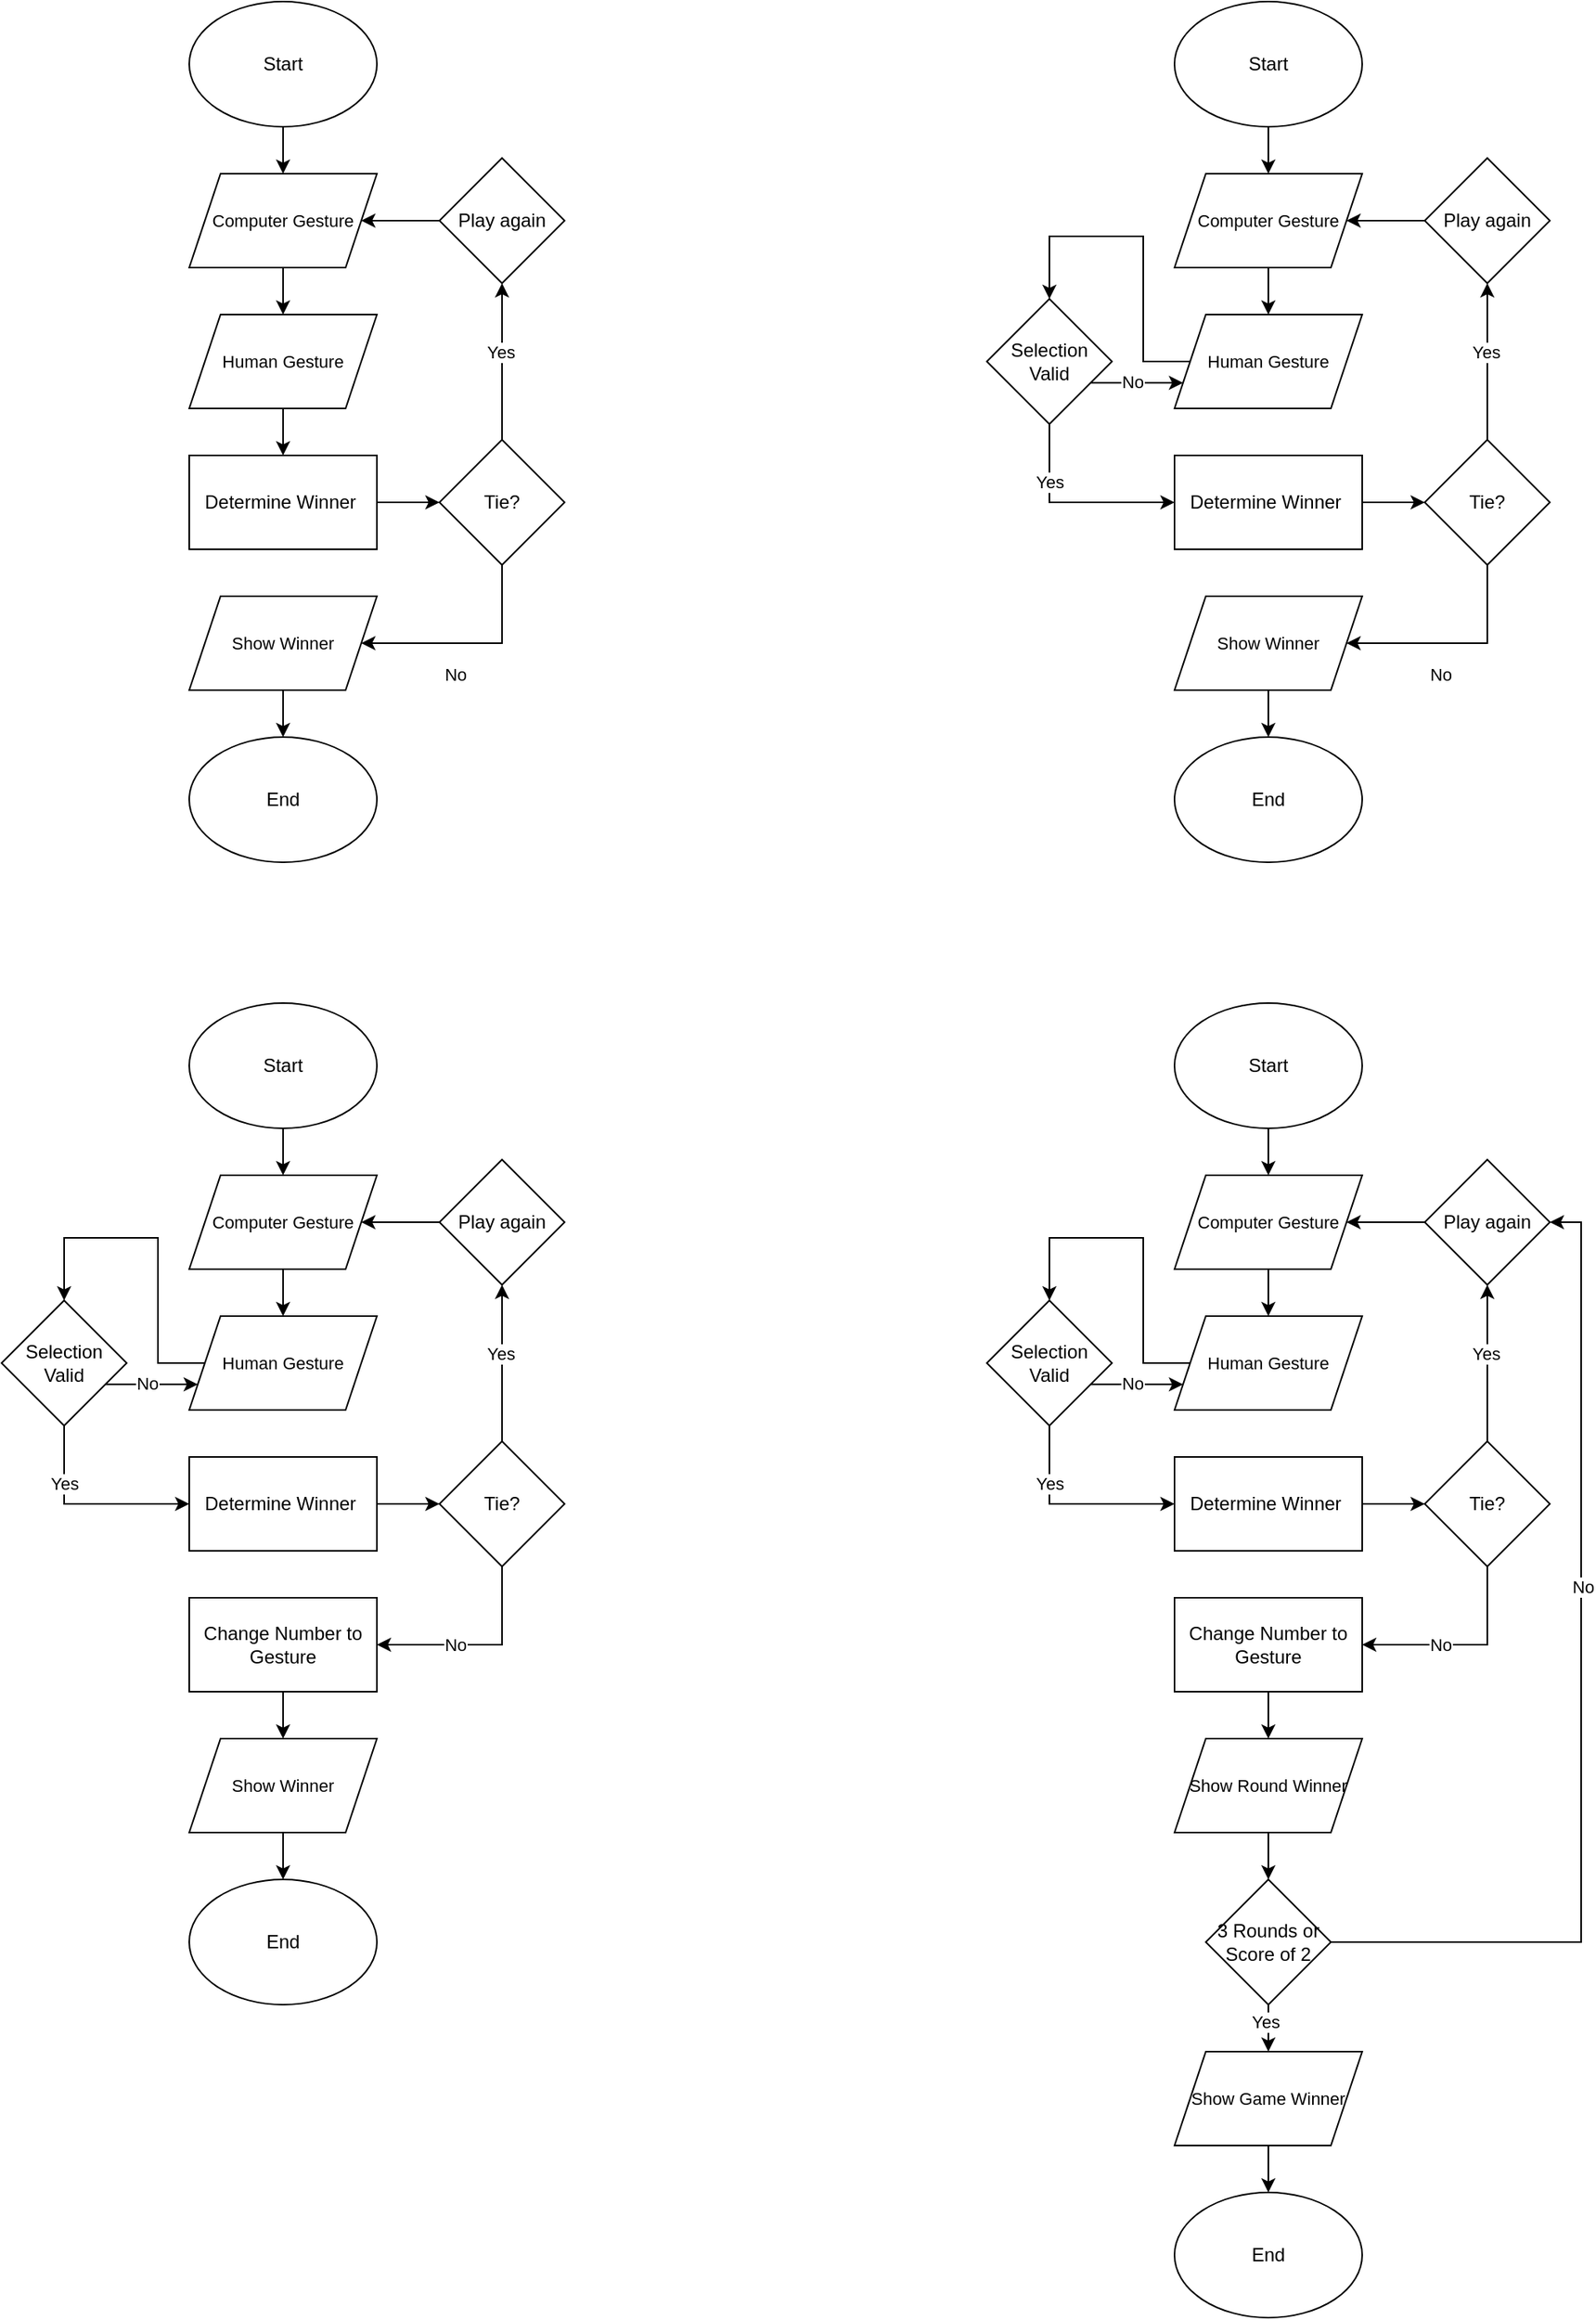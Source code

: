 <mxfile version="24.0.5" type="github">
  <diagram id="C5RBs43oDa-KdzZeNtuy" name="Page-1">
    <mxGraphModel dx="1186" dy="571" grid="1" gridSize="10" guides="1" tooltips="1" connect="1" arrows="1" fold="1" page="1" pageScale="1" pageWidth="827" pageHeight="1169" math="0" shadow="0">
      <root>
        <mxCell id="WIyWlLk6GJQsqaUBKTNV-0" />
        <mxCell id="WIyWlLk6GJQsqaUBKTNV-1" parent="WIyWlLk6GJQsqaUBKTNV-0" />
        <mxCell id="YIzmQOWCm285_rni6knF-16" value="" style="edgeStyle=orthogonalEdgeStyle;rounded=0;orthogonalLoop=1;jettySize=auto;html=1;" parent="WIyWlLk6GJQsqaUBKTNV-1" source="YIzmQOWCm285_rni6knF-4" target="YIzmQOWCm285_rni6knF-6" edge="1">
          <mxGeometry relative="1" as="geometry" />
        </mxCell>
        <mxCell id="YIzmQOWCm285_rni6knF-4" value="Start" style="ellipse;whiteSpace=wrap;html=1;" parent="WIyWlLk6GJQsqaUBKTNV-1" vertex="1">
          <mxGeometry x="160" y="40" width="120" height="80" as="geometry" />
        </mxCell>
        <mxCell id="YIzmQOWCm285_rni6knF-5" value="End" style="ellipse;whiteSpace=wrap;html=1;" parent="WIyWlLk6GJQsqaUBKTNV-1" vertex="1">
          <mxGeometry x="160" y="510" width="120" height="80" as="geometry" />
        </mxCell>
        <mxCell id="YIzmQOWCm285_rni6knF-8" value="" style="edgeStyle=orthogonalEdgeStyle;rounded=0;orthogonalLoop=1;jettySize=auto;html=1;" parent="WIyWlLk6GJQsqaUBKTNV-1" source="YIzmQOWCm285_rni6knF-6" target="YIzmQOWCm285_rni6knF-7" edge="1">
          <mxGeometry relative="1" as="geometry" />
        </mxCell>
        <mxCell id="YIzmQOWCm285_rni6knF-6" value="&lt;font style=&quot;font-size: 11px;&quot;&gt;Computer Gesture&lt;/font&gt;" style="shape=parallelogram;perimeter=parallelogramPerimeter;whiteSpace=wrap;html=1;fixedSize=1;" parent="WIyWlLk6GJQsqaUBKTNV-1" vertex="1">
          <mxGeometry x="160" y="150" width="120" height="60" as="geometry" />
        </mxCell>
        <mxCell id="YIzmQOWCm285_rni6knF-10" value="" style="edgeStyle=orthogonalEdgeStyle;rounded=0;orthogonalLoop=1;jettySize=auto;html=1;" parent="WIyWlLk6GJQsqaUBKTNV-1" source="YIzmQOWCm285_rni6knF-7" target="YIzmQOWCm285_rni6knF-9" edge="1">
          <mxGeometry relative="1" as="geometry" />
        </mxCell>
        <mxCell id="YIzmQOWCm285_rni6knF-7" value="&lt;font style=&quot;font-size: 11px;&quot;&gt;Human Gesture&lt;/font&gt;" style="shape=parallelogram;perimeter=parallelogramPerimeter;whiteSpace=wrap;html=1;fixedSize=1;" parent="WIyWlLk6GJQsqaUBKTNV-1" vertex="1">
          <mxGeometry x="160" y="240" width="120" height="60" as="geometry" />
        </mxCell>
        <mxCell id="YIzmQOWCm285_rni6knF-38" value="" style="edgeStyle=orthogonalEdgeStyle;rounded=0;orthogonalLoop=1;jettySize=auto;html=1;" parent="WIyWlLk6GJQsqaUBKTNV-1" source="YIzmQOWCm285_rni6knF-9" target="YIzmQOWCm285_rni6knF-19" edge="1">
          <mxGeometry relative="1" as="geometry" />
        </mxCell>
        <mxCell id="YIzmQOWCm285_rni6knF-9" value="Determine Winner&amp;nbsp;" style="rounded=0;whiteSpace=wrap;html=1;" parent="WIyWlLk6GJQsqaUBKTNV-1" vertex="1">
          <mxGeometry x="160" y="330" width="120" height="60" as="geometry" />
        </mxCell>
        <mxCell id="YIzmQOWCm285_rni6knF-25" value="" style="edgeStyle=orthogonalEdgeStyle;rounded=0;orthogonalLoop=1;jettySize=auto;html=1;entryX=0.5;entryY=1;entryDx=0;entryDy=0;" parent="WIyWlLk6GJQsqaUBKTNV-1" source="YIzmQOWCm285_rni6knF-19" target="YIzmQOWCm285_rni6knF-32" edge="1">
          <mxGeometry relative="1" as="geometry">
            <mxPoint x="340" y="460" as="targetPoint" />
          </mxGeometry>
        </mxCell>
        <mxCell id="YIzmQOWCm285_rni6knF-31" value="Yes" style="edgeLabel;html=1;align=center;verticalAlign=middle;resizable=0;points=[];" parent="YIzmQOWCm285_rni6knF-25" vertex="1" connectable="0">
          <mxGeometry x="0.132" y="1" relative="1" as="geometry">
            <mxPoint as="offset" />
          </mxGeometry>
        </mxCell>
        <mxCell id="YIzmQOWCm285_rni6knF-36" value="" style="edgeStyle=orthogonalEdgeStyle;rounded=0;orthogonalLoop=1;jettySize=auto;html=1;entryX=1;entryY=0.5;entryDx=0;entryDy=0;" parent="WIyWlLk6GJQsqaUBKTNV-1" source="YIzmQOWCm285_rni6knF-19" target="YIzmQOWCm285_rni6knF-28" edge="1">
          <mxGeometry relative="1" as="geometry">
            <Array as="points">
              <mxPoint x="360" y="450" />
            </Array>
          </mxGeometry>
        </mxCell>
        <mxCell id="YIzmQOWCm285_rni6knF-37" value="No" style="edgeLabel;html=1;align=center;verticalAlign=middle;resizable=0;points=[];" parent="YIzmQOWCm285_rni6knF-36" vertex="1" connectable="0">
          <mxGeometry x="-0.041" y="-2" relative="1" as="geometry">
            <mxPoint x="-13" y="22" as="offset" />
          </mxGeometry>
        </mxCell>
        <mxCell id="YIzmQOWCm285_rni6knF-19" value="Tie?" style="rhombus;whiteSpace=wrap;html=1;" parent="WIyWlLk6GJQsqaUBKTNV-1" vertex="1">
          <mxGeometry x="320" y="320" width="80" height="80" as="geometry" />
        </mxCell>
        <mxCell id="YIzmQOWCm285_rni6knF-39" value="" style="edgeStyle=orthogonalEdgeStyle;rounded=0;orthogonalLoop=1;jettySize=auto;html=1;" parent="WIyWlLk6GJQsqaUBKTNV-1" source="YIzmQOWCm285_rni6knF-28" target="YIzmQOWCm285_rni6knF-5" edge="1">
          <mxGeometry relative="1" as="geometry" />
        </mxCell>
        <mxCell id="YIzmQOWCm285_rni6knF-28" value="&lt;font style=&quot;font-size: 11px;&quot;&gt;Show Winner&lt;/font&gt;" style="shape=parallelogram;perimeter=parallelogramPerimeter;whiteSpace=wrap;html=1;fixedSize=1;" parent="WIyWlLk6GJQsqaUBKTNV-1" vertex="1">
          <mxGeometry x="160" y="420" width="120" height="60" as="geometry" />
        </mxCell>
        <mxCell id="YIzmQOWCm285_rni6knF-33" value="" style="edgeStyle=orthogonalEdgeStyle;rounded=0;orthogonalLoop=1;jettySize=auto;html=1;" parent="WIyWlLk6GJQsqaUBKTNV-1" source="YIzmQOWCm285_rni6knF-32" target="YIzmQOWCm285_rni6knF-6" edge="1">
          <mxGeometry relative="1" as="geometry" />
        </mxCell>
        <mxCell id="YIzmQOWCm285_rni6knF-32" value="Play again" style="rhombus;whiteSpace=wrap;html=1;" parent="WIyWlLk6GJQsqaUBKTNV-1" vertex="1">
          <mxGeometry x="320" y="140" width="80" height="80" as="geometry" />
        </mxCell>
        <mxCell id="Y4Kcury6UL_7qUWewMS3-0" value="" style="edgeStyle=orthogonalEdgeStyle;rounded=0;orthogonalLoop=1;jettySize=auto;html=1;" parent="WIyWlLk6GJQsqaUBKTNV-1" source="Y4Kcury6UL_7qUWewMS3-1" target="Y4Kcury6UL_7qUWewMS3-4" edge="1">
          <mxGeometry relative="1" as="geometry" />
        </mxCell>
        <mxCell id="Y4Kcury6UL_7qUWewMS3-1" value="Start" style="ellipse;whiteSpace=wrap;html=1;" parent="WIyWlLk6GJQsqaUBKTNV-1" vertex="1">
          <mxGeometry x="790" y="40" width="120" height="80" as="geometry" />
        </mxCell>
        <mxCell id="Y4Kcury6UL_7qUWewMS3-2" value="End" style="ellipse;whiteSpace=wrap;html=1;" parent="WIyWlLk6GJQsqaUBKTNV-1" vertex="1">
          <mxGeometry x="790" y="510" width="120" height="80" as="geometry" />
        </mxCell>
        <mxCell id="Y4Kcury6UL_7qUWewMS3-3" value="" style="edgeStyle=orthogonalEdgeStyle;rounded=0;orthogonalLoop=1;jettySize=auto;html=1;" parent="WIyWlLk6GJQsqaUBKTNV-1" source="Y4Kcury6UL_7qUWewMS3-4" target="Y4Kcury6UL_7qUWewMS3-6" edge="1">
          <mxGeometry relative="1" as="geometry" />
        </mxCell>
        <mxCell id="Y4Kcury6UL_7qUWewMS3-4" value="&lt;font style=&quot;font-size: 11px;&quot;&gt;Computer Gesture&lt;/font&gt;" style="shape=parallelogram;perimeter=parallelogramPerimeter;whiteSpace=wrap;html=1;fixedSize=1;" parent="WIyWlLk6GJQsqaUBKTNV-1" vertex="1">
          <mxGeometry x="790" y="150" width="120" height="60" as="geometry" />
        </mxCell>
        <mxCell id="Y4Kcury6UL_7qUWewMS3-31" value="" style="edgeStyle=orthogonalEdgeStyle;rounded=0;orthogonalLoop=1;jettySize=auto;html=1;entryX=0.5;entryY=0;entryDx=0;entryDy=0;" parent="WIyWlLk6GJQsqaUBKTNV-1" source="Y4Kcury6UL_7qUWewMS3-6" target="Y4Kcury6UL_7qUWewMS3-18" edge="1">
          <mxGeometry relative="1" as="geometry">
            <Array as="points">
              <mxPoint x="770" y="270" />
              <mxPoint x="770" y="190" />
              <mxPoint x="710" y="190" />
            </Array>
          </mxGeometry>
        </mxCell>
        <mxCell id="Y4Kcury6UL_7qUWewMS3-6" value="&lt;font style=&quot;font-size: 11px;&quot;&gt;Human Gesture&lt;/font&gt;" style="shape=parallelogram;perimeter=parallelogramPerimeter;whiteSpace=wrap;html=1;fixedSize=1;" parent="WIyWlLk6GJQsqaUBKTNV-1" vertex="1">
          <mxGeometry x="790" y="240" width="120" height="60" as="geometry" />
        </mxCell>
        <mxCell id="Y4Kcury6UL_7qUWewMS3-7" value="" style="edgeStyle=orthogonalEdgeStyle;rounded=0;orthogonalLoop=1;jettySize=auto;html=1;" parent="WIyWlLk6GJQsqaUBKTNV-1" source="Y4Kcury6UL_7qUWewMS3-8" target="Y4Kcury6UL_7qUWewMS3-13" edge="1">
          <mxGeometry relative="1" as="geometry" />
        </mxCell>
        <mxCell id="Y4Kcury6UL_7qUWewMS3-8" value="Determine Winner&amp;nbsp;" style="rounded=0;whiteSpace=wrap;html=1;" parent="WIyWlLk6GJQsqaUBKTNV-1" vertex="1">
          <mxGeometry x="790" y="330" width="120" height="60" as="geometry" />
        </mxCell>
        <mxCell id="Y4Kcury6UL_7qUWewMS3-9" value="" style="edgeStyle=orthogonalEdgeStyle;rounded=0;orthogonalLoop=1;jettySize=auto;html=1;entryX=0.5;entryY=1;entryDx=0;entryDy=0;" parent="WIyWlLk6GJQsqaUBKTNV-1" source="Y4Kcury6UL_7qUWewMS3-13" target="Y4Kcury6UL_7qUWewMS3-17" edge="1">
          <mxGeometry relative="1" as="geometry">
            <mxPoint x="970" y="460" as="targetPoint" />
          </mxGeometry>
        </mxCell>
        <mxCell id="Y4Kcury6UL_7qUWewMS3-10" value="Yes" style="edgeLabel;html=1;align=center;verticalAlign=middle;resizable=0;points=[];" parent="Y4Kcury6UL_7qUWewMS3-9" vertex="1" connectable="0">
          <mxGeometry x="0.132" y="1" relative="1" as="geometry">
            <mxPoint as="offset" />
          </mxGeometry>
        </mxCell>
        <mxCell id="Y4Kcury6UL_7qUWewMS3-11" value="" style="edgeStyle=orthogonalEdgeStyle;rounded=0;orthogonalLoop=1;jettySize=auto;html=1;entryX=1;entryY=0.5;entryDx=0;entryDy=0;" parent="WIyWlLk6GJQsqaUBKTNV-1" source="Y4Kcury6UL_7qUWewMS3-13" target="Y4Kcury6UL_7qUWewMS3-15" edge="1">
          <mxGeometry relative="1" as="geometry">
            <Array as="points">
              <mxPoint x="990" y="450" />
            </Array>
          </mxGeometry>
        </mxCell>
        <mxCell id="Y4Kcury6UL_7qUWewMS3-12" value="No" style="edgeLabel;html=1;align=center;verticalAlign=middle;resizable=0;points=[];" parent="Y4Kcury6UL_7qUWewMS3-11" vertex="1" connectable="0">
          <mxGeometry x="-0.041" y="-2" relative="1" as="geometry">
            <mxPoint x="-13" y="22" as="offset" />
          </mxGeometry>
        </mxCell>
        <mxCell id="Y4Kcury6UL_7qUWewMS3-13" value="Tie?" style="rhombus;whiteSpace=wrap;html=1;" parent="WIyWlLk6GJQsqaUBKTNV-1" vertex="1">
          <mxGeometry x="950" y="320" width="80" height="80" as="geometry" />
        </mxCell>
        <mxCell id="Y4Kcury6UL_7qUWewMS3-14" value="" style="edgeStyle=orthogonalEdgeStyle;rounded=0;orthogonalLoop=1;jettySize=auto;html=1;" parent="WIyWlLk6GJQsqaUBKTNV-1" source="Y4Kcury6UL_7qUWewMS3-15" target="Y4Kcury6UL_7qUWewMS3-2" edge="1">
          <mxGeometry relative="1" as="geometry" />
        </mxCell>
        <mxCell id="Y4Kcury6UL_7qUWewMS3-15" value="&lt;font style=&quot;font-size: 11px;&quot;&gt;Show Winner&lt;/font&gt;" style="shape=parallelogram;perimeter=parallelogramPerimeter;whiteSpace=wrap;html=1;fixedSize=1;" parent="WIyWlLk6GJQsqaUBKTNV-1" vertex="1">
          <mxGeometry x="790" y="420" width="120" height="60" as="geometry" />
        </mxCell>
        <mxCell id="Y4Kcury6UL_7qUWewMS3-16" value="" style="edgeStyle=orthogonalEdgeStyle;rounded=0;orthogonalLoop=1;jettySize=auto;html=1;" parent="WIyWlLk6GJQsqaUBKTNV-1" source="Y4Kcury6UL_7qUWewMS3-17" target="Y4Kcury6UL_7qUWewMS3-4" edge="1">
          <mxGeometry relative="1" as="geometry" />
        </mxCell>
        <mxCell id="Y4Kcury6UL_7qUWewMS3-17" value="Play again" style="rhombus;whiteSpace=wrap;html=1;" parent="WIyWlLk6GJQsqaUBKTNV-1" vertex="1">
          <mxGeometry x="950" y="140" width="80" height="80" as="geometry" />
        </mxCell>
        <mxCell id="Y4Kcury6UL_7qUWewMS3-25" value="" style="edgeStyle=orthogonalEdgeStyle;rounded=0;orthogonalLoop=1;jettySize=auto;html=1;entryX=0;entryY=0.5;entryDx=0;entryDy=0;" parent="WIyWlLk6GJQsqaUBKTNV-1" source="Y4Kcury6UL_7qUWewMS3-18" target="Y4Kcury6UL_7qUWewMS3-8" edge="1">
          <mxGeometry relative="1" as="geometry">
            <mxPoint x="720" y="360" as="targetPoint" />
            <Array as="points">
              <mxPoint x="710" y="360" />
            </Array>
          </mxGeometry>
        </mxCell>
        <mxCell id="Y4Kcury6UL_7qUWewMS3-26" value="Yes" style="edgeLabel;html=1;align=center;verticalAlign=middle;resizable=0;points=[];" parent="Y4Kcury6UL_7qUWewMS3-25" vertex="1" connectable="0">
          <mxGeometry x="-0.431" relative="1" as="geometry">
            <mxPoint as="offset" />
          </mxGeometry>
        </mxCell>
        <mxCell id="Y4Kcury6UL_7qUWewMS3-28" value="" style="edgeStyle=orthogonalEdgeStyle;rounded=0;orthogonalLoop=1;jettySize=auto;html=1;entryX=0;entryY=0.75;entryDx=0;entryDy=0;" parent="WIyWlLk6GJQsqaUBKTNV-1" source="Y4Kcury6UL_7qUWewMS3-18" target="Y4Kcury6UL_7qUWewMS3-6" edge="1">
          <mxGeometry relative="1" as="geometry">
            <mxPoint x="760" y="300" as="targetPoint" />
            <Array as="points">
              <mxPoint x="720" y="284" />
            </Array>
          </mxGeometry>
        </mxCell>
        <mxCell id="Y4Kcury6UL_7qUWewMS3-30" value="No" style="edgeLabel;html=1;align=center;verticalAlign=middle;resizable=0;points=[];" parent="Y4Kcury6UL_7qUWewMS3-28" vertex="1" connectable="0">
          <mxGeometry x="-0.111" y="1" relative="1" as="geometry">
            <mxPoint as="offset" />
          </mxGeometry>
        </mxCell>
        <mxCell id="Y4Kcury6UL_7qUWewMS3-18" value="Selection&lt;div&gt;Valid&lt;/div&gt;" style="rhombus;whiteSpace=wrap;html=1;" parent="WIyWlLk6GJQsqaUBKTNV-1" vertex="1">
          <mxGeometry x="670" y="230" width="80" height="80" as="geometry" />
        </mxCell>
        <mxCell id="Y4Kcury6UL_7qUWewMS3-32" value="" style="edgeStyle=orthogonalEdgeStyle;rounded=0;orthogonalLoop=1;jettySize=auto;html=1;" parent="WIyWlLk6GJQsqaUBKTNV-1" source="Y4Kcury6UL_7qUWewMS3-33" target="Y4Kcury6UL_7qUWewMS3-36" edge="1">
          <mxGeometry relative="1" as="geometry" />
        </mxCell>
        <mxCell id="Y4Kcury6UL_7qUWewMS3-33" value="Start" style="ellipse;whiteSpace=wrap;html=1;" parent="WIyWlLk6GJQsqaUBKTNV-1" vertex="1">
          <mxGeometry x="160" y="680" width="120" height="80" as="geometry" />
        </mxCell>
        <mxCell id="Y4Kcury6UL_7qUWewMS3-34" value="End" style="ellipse;whiteSpace=wrap;html=1;" parent="WIyWlLk6GJQsqaUBKTNV-1" vertex="1">
          <mxGeometry x="160" y="1240" width="120" height="80" as="geometry" />
        </mxCell>
        <mxCell id="Y4Kcury6UL_7qUWewMS3-35" value="" style="edgeStyle=orthogonalEdgeStyle;rounded=0;orthogonalLoop=1;jettySize=auto;html=1;" parent="WIyWlLk6GJQsqaUBKTNV-1" source="Y4Kcury6UL_7qUWewMS3-36" target="Y4Kcury6UL_7qUWewMS3-38" edge="1">
          <mxGeometry relative="1" as="geometry" />
        </mxCell>
        <mxCell id="Y4Kcury6UL_7qUWewMS3-36" value="&lt;font style=&quot;font-size: 11px;&quot;&gt;Computer Gesture&lt;/font&gt;" style="shape=parallelogram;perimeter=parallelogramPerimeter;whiteSpace=wrap;html=1;fixedSize=1;" parent="WIyWlLk6GJQsqaUBKTNV-1" vertex="1">
          <mxGeometry x="160" y="790" width="120" height="60" as="geometry" />
        </mxCell>
        <mxCell id="Y4Kcury6UL_7qUWewMS3-37" value="" style="edgeStyle=orthogonalEdgeStyle;rounded=0;orthogonalLoop=1;jettySize=auto;html=1;entryX=0.5;entryY=0;entryDx=0;entryDy=0;" parent="WIyWlLk6GJQsqaUBKTNV-1" source="Y4Kcury6UL_7qUWewMS3-38" target="Y4Kcury6UL_7qUWewMS3-54" edge="1">
          <mxGeometry relative="1" as="geometry">
            <Array as="points">
              <mxPoint x="140" y="910" />
              <mxPoint x="140" y="830" />
              <mxPoint x="80" y="830" />
            </Array>
          </mxGeometry>
        </mxCell>
        <mxCell id="Y4Kcury6UL_7qUWewMS3-38" value="&lt;font style=&quot;font-size: 11px;&quot;&gt;Human Gesture&lt;/font&gt;" style="shape=parallelogram;perimeter=parallelogramPerimeter;whiteSpace=wrap;html=1;fixedSize=1;" parent="WIyWlLk6GJQsqaUBKTNV-1" vertex="1">
          <mxGeometry x="160" y="880" width="120" height="60" as="geometry" />
        </mxCell>
        <mxCell id="Y4Kcury6UL_7qUWewMS3-39" value="" style="edgeStyle=orthogonalEdgeStyle;rounded=0;orthogonalLoop=1;jettySize=auto;html=1;" parent="WIyWlLk6GJQsqaUBKTNV-1" source="Y4Kcury6UL_7qUWewMS3-40" target="Y4Kcury6UL_7qUWewMS3-45" edge="1">
          <mxGeometry relative="1" as="geometry" />
        </mxCell>
        <mxCell id="Y4Kcury6UL_7qUWewMS3-40" value="Determine Winner&amp;nbsp;" style="rounded=0;whiteSpace=wrap;html=1;" parent="WIyWlLk6GJQsqaUBKTNV-1" vertex="1">
          <mxGeometry x="160" y="970" width="120" height="60" as="geometry" />
        </mxCell>
        <mxCell id="Y4Kcury6UL_7qUWewMS3-41" value="" style="edgeStyle=orthogonalEdgeStyle;rounded=0;orthogonalLoop=1;jettySize=auto;html=1;entryX=0.5;entryY=1;entryDx=0;entryDy=0;" parent="WIyWlLk6GJQsqaUBKTNV-1" source="Y4Kcury6UL_7qUWewMS3-45" target="Y4Kcury6UL_7qUWewMS3-49" edge="1">
          <mxGeometry relative="1" as="geometry">
            <mxPoint x="340" y="1100" as="targetPoint" />
          </mxGeometry>
        </mxCell>
        <mxCell id="Y4Kcury6UL_7qUWewMS3-42" value="Yes" style="edgeLabel;html=1;align=center;verticalAlign=middle;resizable=0;points=[];" parent="Y4Kcury6UL_7qUWewMS3-41" vertex="1" connectable="0">
          <mxGeometry x="0.132" y="1" relative="1" as="geometry">
            <mxPoint as="offset" />
          </mxGeometry>
        </mxCell>
        <mxCell id="Y4Kcury6UL_7qUWewMS3-43" value="" style="edgeStyle=orthogonalEdgeStyle;rounded=0;orthogonalLoop=1;jettySize=auto;html=1;entryX=1;entryY=0.5;entryDx=0;entryDy=0;" parent="WIyWlLk6GJQsqaUBKTNV-1" source="Y4Kcury6UL_7qUWewMS3-45" target="Y4Kcury6UL_7qUWewMS3-56" edge="1">
          <mxGeometry relative="1" as="geometry">
            <Array as="points">
              <mxPoint x="360" y="1090" />
            </Array>
          </mxGeometry>
        </mxCell>
        <mxCell id="Y4Kcury6UL_7qUWewMS3-58" value="No" style="edgeLabel;html=1;align=center;verticalAlign=middle;resizable=0;points=[];" parent="Y4Kcury6UL_7qUWewMS3-43" vertex="1" connectable="0">
          <mxGeometry x="-0.18" y="3" relative="1" as="geometry">
            <mxPoint x="-27" y="-3" as="offset" />
          </mxGeometry>
        </mxCell>
        <mxCell id="Y4Kcury6UL_7qUWewMS3-45" value="Tie?" style="rhombus;whiteSpace=wrap;html=1;" parent="WIyWlLk6GJQsqaUBKTNV-1" vertex="1">
          <mxGeometry x="320" y="960" width="80" height="80" as="geometry" />
        </mxCell>
        <mxCell id="Y4Kcury6UL_7qUWewMS3-46" value="" style="edgeStyle=orthogonalEdgeStyle;rounded=0;orthogonalLoop=1;jettySize=auto;html=1;" parent="WIyWlLk6GJQsqaUBKTNV-1" source="Y4Kcury6UL_7qUWewMS3-47" target="Y4Kcury6UL_7qUWewMS3-34" edge="1">
          <mxGeometry relative="1" as="geometry" />
        </mxCell>
        <mxCell id="Y4Kcury6UL_7qUWewMS3-47" value="&lt;font style=&quot;font-size: 11px;&quot;&gt;Show Winner&lt;/font&gt;" style="shape=parallelogram;perimeter=parallelogramPerimeter;whiteSpace=wrap;html=1;fixedSize=1;" parent="WIyWlLk6GJQsqaUBKTNV-1" vertex="1">
          <mxGeometry x="160" y="1150" width="120" height="60" as="geometry" />
        </mxCell>
        <mxCell id="Y4Kcury6UL_7qUWewMS3-48" value="" style="edgeStyle=orthogonalEdgeStyle;rounded=0;orthogonalLoop=1;jettySize=auto;html=1;" parent="WIyWlLk6GJQsqaUBKTNV-1" source="Y4Kcury6UL_7qUWewMS3-49" target="Y4Kcury6UL_7qUWewMS3-36" edge="1">
          <mxGeometry relative="1" as="geometry" />
        </mxCell>
        <mxCell id="Y4Kcury6UL_7qUWewMS3-49" value="Play again" style="rhombus;whiteSpace=wrap;html=1;" parent="WIyWlLk6GJQsqaUBKTNV-1" vertex="1">
          <mxGeometry x="320" y="780" width="80" height="80" as="geometry" />
        </mxCell>
        <mxCell id="Y4Kcury6UL_7qUWewMS3-50" value="" style="edgeStyle=orthogonalEdgeStyle;rounded=0;orthogonalLoop=1;jettySize=auto;html=1;entryX=0;entryY=0.5;entryDx=0;entryDy=0;" parent="WIyWlLk6GJQsqaUBKTNV-1" source="Y4Kcury6UL_7qUWewMS3-54" target="Y4Kcury6UL_7qUWewMS3-40" edge="1">
          <mxGeometry relative="1" as="geometry">
            <mxPoint x="90" y="1000" as="targetPoint" />
            <Array as="points">
              <mxPoint x="80" y="1000" />
            </Array>
          </mxGeometry>
        </mxCell>
        <mxCell id="Y4Kcury6UL_7qUWewMS3-51" value="Yes" style="edgeLabel;html=1;align=center;verticalAlign=middle;resizable=0;points=[];" parent="Y4Kcury6UL_7qUWewMS3-50" vertex="1" connectable="0">
          <mxGeometry x="-0.431" relative="1" as="geometry">
            <mxPoint as="offset" />
          </mxGeometry>
        </mxCell>
        <mxCell id="Y4Kcury6UL_7qUWewMS3-52" value="" style="edgeStyle=orthogonalEdgeStyle;rounded=0;orthogonalLoop=1;jettySize=auto;html=1;entryX=0;entryY=0.75;entryDx=0;entryDy=0;" parent="WIyWlLk6GJQsqaUBKTNV-1" source="Y4Kcury6UL_7qUWewMS3-54" target="Y4Kcury6UL_7qUWewMS3-38" edge="1">
          <mxGeometry relative="1" as="geometry">
            <mxPoint x="130" y="940" as="targetPoint" />
            <Array as="points">
              <mxPoint x="90" y="924" />
            </Array>
          </mxGeometry>
        </mxCell>
        <mxCell id="Y4Kcury6UL_7qUWewMS3-53" value="No" style="edgeLabel;html=1;align=center;verticalAlign=middle;resizable=0;points=[];" parent="Y4Kcury6UL_7qUWewMS3-52" vertex="1" connectable="0">
          <mxGeometry x="-0.111" y="1" relative="1" as="geometry">
            <mxPoint as="offset" />
          </mxGeometry>
        </mxCell>
        <mxCell id="Y4Kcury6UL_7qUWewMS3-54" value="Selection&lt;div&gt;Valid&lt;/div&gt;" style="rhombus;whiteSpace=wrap;html=1;" parent="WIyWlLk6GJQsqaUBKTNV-1" vertex="1">
          <mxGeometry x="40" y="870" width="80" height="80" as="geometry" />
        </mxCell>
        <mxCell id="Y4Kcury6UL_7qUWewMS3-57" value="" style="edgeStyle=orthogonalEdgeStyle;rounded=0;orthogonalLoop=1;jettySize=auto;html=1;" parent="WIyWlLk6GJQsqaUBKTNV-1" source="Y4Kcury6UL_7qUWewMS3-56" target="Y4Kcury6UL_7qUWewMS3-47" edge="1">
          <mxGeometry relative="1" as="geometry" />
        </mxCell>
        <mxCell id="Y4Kcury6UL_7qUWewMS3-56" value="Change Number to Gesture" style="rounded=0;whiteSpace=wrap;html=1;" parent="WIyWlLk6GJQsqaUBKTNV-1" vertex="1">
          <mxGeometry x="160" y="1060" width="120" height="60" as="geometry" />
        </mxCell>
        <mxCell id="Y4Kcury6UL_7qUWewMS3-59" value="" style="edgeStyle=orthogonalEdgeStyle;rounded=0;orthogonalLoop=1;jettySize=auto;html=1;" parent="WIyWlLk6GJQsqaUBKTNV-1" source="Y4Kcury6UL_7qUWewMS3-60" target="Y4Kcury6UL_7qUWewMS3-63" edge="1">
          <mxGeometry relative="1" as="geometry" />
        </mxCell>
        <mxCell id="Y4Kcury6UL_7qUWewMS3-60" value="Start" style="ellipse;whiteSpace=wrap;html=1;" parent="WIyWlLk6GJQsqaUBKTNV-1" vertex="1">
          <mxGeometry x="790" y="680" width="120" height="80" as="geometry" />
        </mxCell>
        <mxCell id="Y4Kcury6UL_7qUWewMS3-61" value="End" style="ellipse;whiteSpace=wrap;html=1;" parent="WIyWlLk6GJQsqaUBKTNV-1" vertex="1">
          <mxGeometry x="790" y="1440" width="120" height="80" as="geometry" />
        </mxCell>
        <mxCell id="Y4Kcury6UL_7qUWewMS3-62" value="" style="edgeStyle=orthogonalEdgeStyle;rounded=0;orthogonalLoop=1;jettySize=auto;html=1;" parent="WIyWlLk6GJQsqaUBKTNV-1" source="Y4Kcury6UL_7qUWewMS3-63" target="Y4Kcury6UL_7qUWewMS3-65" edge="1">
          <mxGeometry relative="1" as="geometry" />
        </mxCell>
        <mxCell id="Y4Kcury6UL_7qUWewMS3-63" value="&lt;font style=&quot;font-size: 11px;&quot;&gt;Computer Gesture&lt;/font&gt;" style="shape=parallelogram;perimeter=parallelogramPerimeter;whiteSpace=wrap;html=1;fixedSize=1;" parent="WIyWlLk6GJQsqaUBKTNV-1" vertex="1">
          <mxGeometry x="790" y="790" width="120" height="60" as="geometry" />
        </mxCell>
        <mxCell id="Y4Kcury6UL_7qUWewMS3-64" value="" style="edgeStyle=orthogonalEdgeStyle;rounded=0;orthogonalLoop=1;jettySize=auto;html=1;entryX=0.5;entryY=0;entryDx=0;entryDy=0;" parent="WIyWlLk6GJQsqaUBKTNV-1" source="Y4Kcury6UL_7qUWewMS3-65" target="Y4Kcury6UL_7qUWewMS3-81" edge="1">
          <mxGeometry relative="1" as="geometry">
            <Array as="points">
              <mxPoint x="770" y="910" />
              <mxPoint x="770" y="830" />
              <mxPoint x="710" y="830" />
            </Array>
          </mxGeometry>
        </mxCell>
        <mxCell id="Y4Kcury6UL_7qUWewMS3-65" value="&lt;font style=&quot;font-size: 11px;&quot;&gt;Human Gesture&lt;/font&gt;" style="shape=parallelogram;perimeter=parallelogramPerimeter;whiteSpace=wrap;html=1;fixedSize=1;" parent="WIyWlLk6GJQsqaUBKTNV-1" vertex="1">
          <mxGeometry x="790" y="880" width="120" height="60" as="geometry" />
        </mxCell>
        <mxCell id="Y4Kcury6UL_7qUWewMS3-66" value="" style="edgeStyle=orthogonalEdgeStyle;rounded=0;orthogonalLoop=1;jettySize=auto;html=1;" parent="WIyWlLk6GJQsqaUBKTNV-1" source="Y4Kcury6UL_7qUWewMS3-67" target="Y4Kcury6UL_7qUWewMS3-72" edge="1">
          <mxGeometry relative="1" as="geometry" />
        </mxCell>
        <mxCell id="Y4Kcury6UL_7qUWewMS3-67" value="Determine Winner&amp;nbsp;" style="rounded=0;whiteSpace=wrap;html=1;" parent="WIyWlLk6GJQsqaUBKTNV-1" vertex="1">
          <mxGeometry x="790" y="970" width="120" height="60" as="geometry" />
        </mxCell>
        <mxCell id="Y4Kcury6UL_7qUWewMS3-68" value="" style="edgeStyle=orthogonalEdgeStyle;rounded=0;orthogonalLoop=1;jettySize=auto;html=1;entryX=0.5;entryY=1;entryDx=0;entryDy=0;" parent="WIyWlLk6GJQsqaUBKTNV-1" source="Y4Kcury6UL_7qUWewMS3-72" target="Y4Kcury6UL_7qUWewMS3-76" edge="1">
          <mxGeometry relative="1" as="geometry">
            <mxPoint x="970" y="1100" as="targetPoint" />
          </mxGeometry>
        </mxCell>
        <mxCell id="Y4Kcury6UL_7qUWewMS3-69" value="Yes" style="edgeLabel;html=1;align=center;verticalAlign=middle;resizable=0;points=[];" parent="Y4Kcury6UL_7qUWewMS3-68" vertex="1" connectable="0">
          <mxGeometry x="0.132" y="1" relative="1" as="geometry">
            <mxPoint as="offset" />
          </mxGeometry>
        </mxCell>
        <mxCell id="Y4Kcury6UL_7qUWewMS3-70" value="" style="edgeStyle=orthogonalEdgeStyle;rounded=0;orthogonalLoop=1;jettySize=auto;html=1;entryX=1;entryY=0.5;entryDx=0;entryDy=0;" parent="WIyWlLk6GJQsqaUBKTNV-1" source="Y4Kcury6UL_7qUWewMS3-72" target="Y4Kcury6UL_7qUWewMS3-83" edge="1">
          <mxGeometry relative="1" as="geometry">
            <Array as="points">
              <mxPoint x="990" y="1090" />
            </Array>
          </mxGeometry>
        </mxCell>
        <mxCell id="Y4Kcury6UL_7qUWewMS3-71" value="No" style="edgeLabel;html=1;align=center;verticalAlign=middle;resizable=0;points=[];" parent="Y4Kcury6UL_7qUWewMS3-70" vertex="1" connectable="0">
          <mxGeometry x="-0.18" y="3" relative="1" as="geometry">
            <mxPoint x="-27" y="-3" as="offset" />
          </mxGeometry>
        </mxCell>
        <mxCell id="Y4Kcury6UL_7qUWewMS3-72" value="Tie?" style="rhombus;whiteSpace=wrap;html=1;" parent="WIyWlLk6GJQsqaUBKTNV-1" vertex="1">
          <mxGeometry x="950" y="960" width="80" height="80" as="geometry" />
        </mxCell>
        <mxCell id="Y4Kcury6UL_7qUWewMS3-87" value="" style="edgeStyle=orthogonalEdgeStyle;rounded=0;orthogonalLoop=1;jettySize=auto;html=1;" parent="WIyWlLk6GJQsqaUBKTNV-1" source="Y4Kcury6UL_7qUWewMS3-74" target="Y4Kcury6UL_7qUWewMS3-84" edge="1">
          <mxGeometry relative="1" as="geometry" />
        </mxCell>
        <mxCell id="Y4Kcury6UL_7qUWewMS3-74" value="&lt;font style=&quot;font-size: 11px;&quot;&gt;Show Round Winner&lt;/font&gt;" style="shape=parallelogram;perimeter=parallelogramPerimeter;whiteSpace=wrap;html=1;fixedSize=1;" parent="WIyWlLk6GJQsqaUBKTNV-1" vertex="1">
          <mxGeometry x="790" y="1150" width="120" height="60" as="geometry" />
        </mxCell>
        <mxCell id="Y4Kcury6UL_7qUWewMS3-75" value="" style="edgeStyle=orthogonalEdgeStyle;rounded=0;orthogonalLoop=1;jettySize=auto;html=1;" parent="WIyWlLk6GJQsqaUBKTNV-1" source="Y4Kcury6UL_7qUWewMS3-76" target="Y4Kcury6UL_7qUWewMS3-63" edge="1">
          <mxGeometry relative="1" as="geometry" />
        </mxCell>
        <mxCell id="Y4Kcury6UL_7qUWewMS3-76" value="Play again" style="rhombus;whiteSpace=wrap;html=1;" parent="WIyWlLk6GJQsqaUBKTNV-1" vertex="1">
          <mxGeometry x="950" y="780" width="80" height="80" as="geometry" />
        </mxCell>
        <mxCell id="Y4Kcury6UL_7qUWewMS3-77" value="" style="edgeStyle=orthogonalEdgeStyle;rounded=0;orthogonalLoop=1;jettySize=auto;html=1;entryX=0;entryY=0.5;entryDx=0;entryDy=0;" parent="WIyWlLk6GJQsqaUBKTNV-1" source="Y4Kcury6UL_7qUWewMS3-81" target="Y4Kcury6UL_7qUWewMS3-67" edge="1">
          <mxGeometry relative="1" as="geometry">
            <mxPoint x="720" y="1000" as="targetPoint" />
            <Array as="points">
              <mxPoint x="710" y="1000" />
            </Array>
          </mxGeometry>
        </mxCell>
        <mxCell id="Y4Kcury6UL_7qUWewMS3-78" value="Yes" style="edgeLabel;html=1;align=center;verticalAlign=middle;resizable=0;points=[];" parent="Y4Kcury6UL_7qUWewMS3-77" vertex="1" connectable="0">
          <mxGeometry x="-0.431" relative="1" as="geometry">
            <mxPoint as="offset" />
          </mxGeometry>
        </mxCell>
        <mxCell id="Y4Kcury6UL_7qUWewMS3-79" value="" style="edgeStyle=orthogonalEdgeStyle;rounded=0;orthogonalLoop=1;jettySize=auto;html=1;entryX=0;entryY=0.75;entryDx=0;entryDy=0;" parent="WIyWlLk6GJQsqaUBKTNV-1" source="Y4Kcury6UL_7qUWewMS3-81" target="Y4Kcury6UL_7qUWewMS3-65" edge="1">
          <mxGeometry relative="1" as="geometry">
            <mxPoint x="760" y="940" as="targetPoint" />
            <Array as="points">
              <mxPoint x="720" y="924" />
            </Array>
          </mxGeometry>
        </mxCell>
        <mxCell id="Y4Kcury6UL_7qUWewMS3-80" value="No" style="edgeLabel;html=1;align=center;verticalAlign=middle;resizable=0;points=[];" parent="Y4Kcury6UL_7qUWewMS3-79" vertex="1" connectable="0">
          <mxGeometry x="-0.111" y="1" relative="1" as="geometry">
            <mxPoint as="offset" />
          </mxGeometry>
        </mxCell>
        <mxCell id="Y4Kcury6UL_7qUWewMS3-81" value="Selection&lt;div&gt;Valid&lt;/div&gt;" style="rhombus;whiteSpace=wrap;html=1;" parent="WIyWlLk6GJQsqaUBKTNV-1" vertex="1">
          <mxGeometry x="670" y="870" width="80" height="80" as="geometry" />
        </mxCell>
        <mxCell id="Y4Kcury6UL_7qUWewMS3-85" value="" style="edgeStyle=orthogonalEdgeStyle;rounded=0;orthogonalLoop=1;jettySize=auto;html=1;" parent="WIyWlLk6GJQsqaUBKTNV-1" source="Y4Kcury6UL_7qUWewMS3-83" target="Y4Kcury6UL_7qUWewMS3-74" edge="1">
          <mxGeometry relative="1" as="geometry" />
        </mxCell>
        <mxCell id="Y4Kcury6UL_7qUWewMS3-83" value="Change Number to Gesture" style="rounded=0;whiteSpace=wrap;html=1;" parent="WIyWlLk6GJQsqaUBKTNV-1" vertex="1">
          <mxGeometry x="790" y="1060" width="120" height="60" as="geometry" />
        </mxCell>
        <mxCell id="Y4Kcury6UL_7qUWewMS3-90" value="" style="edgeStyle=orthogonalEdgeStyle;rounded=0;orthogonalLoop=1;jettySize=auto;html=1;" parent="WIyWlLk6GJQsqaUBKTNV-1" source="Y4Kcury6UL_7qUWewMS3-84" target="Y4Kcury6UL_7qUWewMS3-89" edge="1">
          <mxGeometry relative="1" as="geometry" />
        </mxCell>
        <mxCell id="Y4Kcury6UL_7qUWewMS3-92" value="Yes" style="edgeLabel;html=1;align=center;verticalAlign=middle;resizable=0;points=[];" parent="Y4Kcury6UL_7qUWewMS3-90" vertex="1" connectable="0">
          <mxGeometry x="0.154" y="2" relative="1" as="geometry">
            <mxPoint as="offset" />
          </mxGeometry>
        </mxCell>
        <mxCell id="Y4Kcury6UL_7qUWewMS3-94" value="" style="edgeStyle=orthogonalEdgeStyle;rounded=0;orthogonalLoop=1;jettySize=auto;html=1;entryX=1;entryY=0.5;entryDx=0;entryDy=0;" parent="WIyWlLk6GJQsqaUBKTNV-1" source="Y4Kcury6UL_7qUWewMS3-84" target="Y4Kcury6UL_7qUWewMS3-76" edge="1">
          <mxGeometry relative="1" as="geometry">
            <mxPoint x="950" y="1280" as="targetPoint" />
          </mxGeometry>
        </mxCell>
        <mxCell id="Y4Kcury6UL_7qUWewMS3-95" value="No" style="edgeLabel;html=1;align=center;verticalAlign=middle;resizable=0;points=[];" parent="Y4Kcury6UL_7qUWewMS3-94" vertex="1" connectable="0">
          <mxGeometry x="0.211" y="-1" relative="1" as="geometry">
            <mxPoint as="offset" />
          </mxGeometry>
        </mxCell>
        <mxCell id="Y4Kcury6UL_7qUWewMS3-84" value="3 Rounds or Score of 2" style="rhombus;whiteSpace=wrap;html=1;" parent="WIyWlLk6GJQsqaUBKTNV-1" vertex="1">
          <mxGeometry x="810" y="1240" width="80" height="80" as="geometry" />
        </mxCell>
        <mxCell id="Y4Kcury6UL_7qUWewMS3-91" value="" style="edgeStyle=orthogonalEdgeStyle;rounded=0;orthogonalLoop=1;jettySize=auto;html=1;" parent="WIyWlLk6GJQsqaUBKTNV-1" source="Y4Kcury6UL_7qUWewMS3-89" target="Y4Kcury6UL_7qUWewMS3-61" edge="1">
          <mxGeometry relative="1" as="geometry" />
        </mxCell>
        <mxCell id="Y4Kcury6UL_7qUWewMS3-89" value="&lt;font style=&quot;font-size: 11px;&quot;&gt;Show Game Winner&lt;/font&gt;" style="shape=parallelogram;perimeter=parallelogramPerimeter;whiteSpace=wrap;html=1;fixedSize=1;" parent="WIyWlLk6GJQsqaUBKTNV-1" vertex="1">
          <mxGeometry x="790" y="1350" width="120" height="60" as="geometry" />
        </mxCell>
      </root>
    </mxGraphModel>
  </diagram>
</mxfile>
